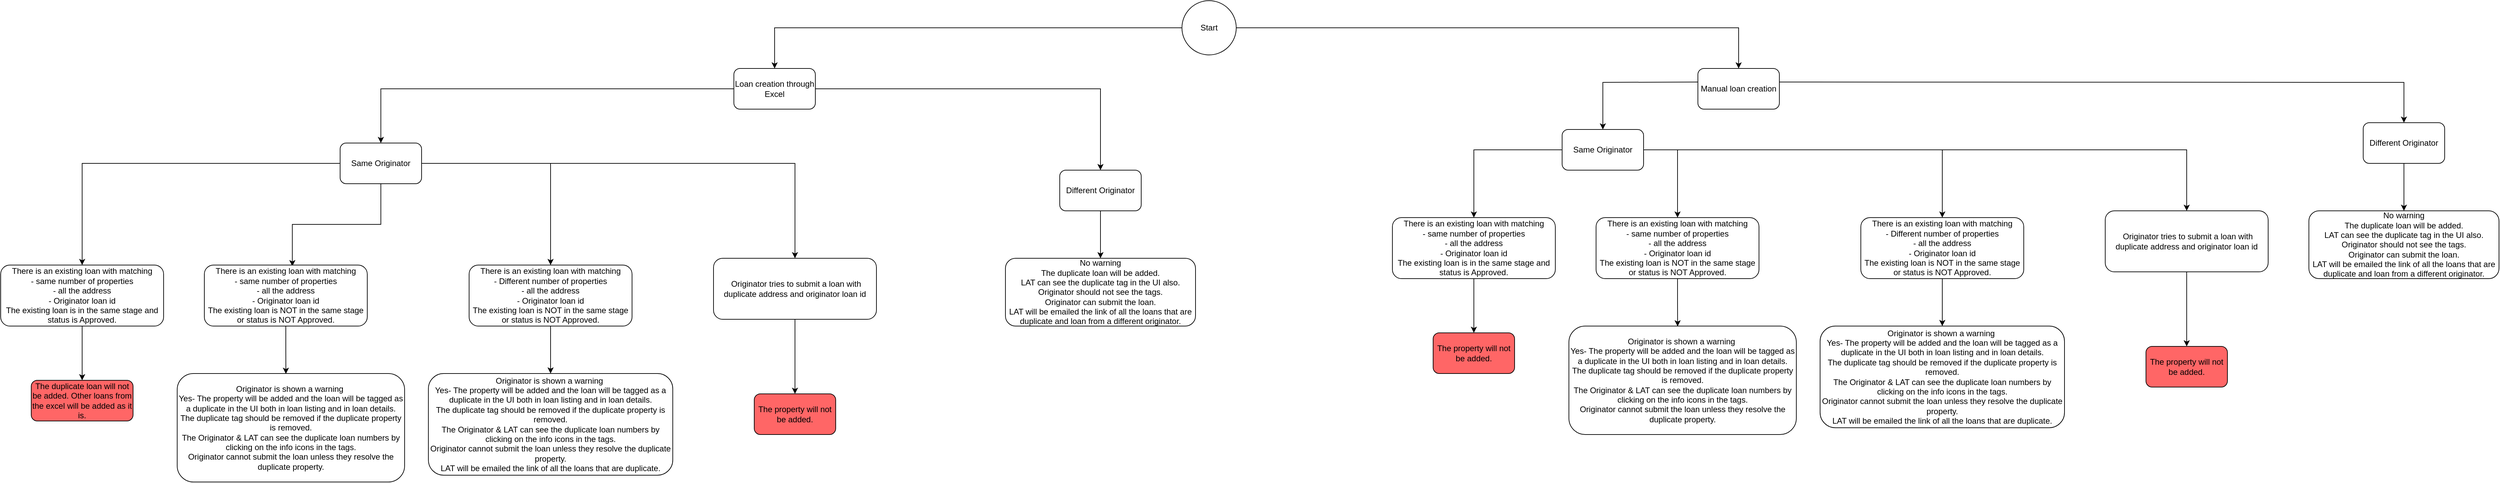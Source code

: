 <mxfile version="13.6.4" type="github">
  <diagram id="qH6c3s9MMgLRUwGL3_td" name="Page-1">
    <mxGraphModel dx="3066" dy="982" grid="1" gridSize="10" guides="1" tooltips="1" connect="1" arrows="1" fold="1" page="1" pageScale="1" pageWidth="850" pageHeight="1100" math="0" shadow="0">
      <root>
        <mxCell id="0" />
        <mxCell id="1" parent="0" />
        <mxCell id="ZVSDZQNDmMW8suPTSfCe-9" style="edgeStyle=orthogonalEdgeStyle;rounded=0;orthogonalLoop=1;jettySize=auto;html=1;entryX=0.5;entryY=0;entryDx=0;entryDy=0;" edge="1" parent="1" source="ZVSDZQNDmMW8suPTSfCe-1" target="ZVSDZQNDmMW8suPTSfCe-2">
          <mxGeometry relative="1" as="geometry" />
        </mxCell>
        <mxCell id="ZVSDZQNDmMW8suPTSfCe-10" style="edgeStyle=orthogonalEdgeStyle;rounded=0;orthogonalLoop=1;jettySize=auto;html=1;entryX=0.5;entryY=0;entryDx=0;entryDy=0;" edge="1" parent="1" source="ZVSDZQNDmMW8suPTSfCe-1" target="ZVSDZQNDmMW8suPTSfCe-3">
          <mxGeometry relative="1" as="geometry" />
        </mxCell>
        <mxCell id="ZVSDZQNDmMW8suPTSfCe-1" value="Start" style="ellipse;whiteSpace=wrap;html=1;aspect=fixed;" vertex="1" parent="1">
          <mxGeometry x="1110" y="40" width="80" height="80" as="geometry" />
        </mxCell>
        <mxCell id="ZVSDZQNDmMW8suPTSfCe-11" style="edgeStyle=orthogonalEdgeStyle;rounded=0;orthogonalLoop=1;jettySize=auto;html=1;entryX=0.5;entryY=0;entryDx=0;entryDy=0;" edge="1" parent="1" source="ZVSDZQNDmMW8suPTSfCe-2" target="ZVSDZQNDmMW8suPTSfCe-4">
          <mxGeometry relative="1" as="geometry" />
        </mxCell>
        <mxCell id="ZVSDZQNDmMW8suPTSfCe-12" style="edgeStyle=orthogonalEdgeStyle;rounded=0;orthogonalLoop=1;jettySize=auto;html=1;entryX=0.5;entryY=0;entryDx=0;entryDy=0;" edge="1" parent="1" source="ZVSDZQNDmMW8suPTSfCe-2" target="ZVSDZQNDmMW8suPTSfCe-5">
          <mxGeometry relative="1" as="geometry" />
        </mxCell>
        <mxCell id="ZVSDZQNDmMW8suPTSfCe-2" value="Loan creation through Excel" style="rounded=1;whiteSpace=wrap;html=1;" vertex="1" parent="1">
          <mxGeometry x="450" y="140" width="120" height="60" as="geometry" />
        </mxCell>
        <mxCell id="ZVSDZQNDmMW8suPTSfCe-13" style="edgeStyle=orthogonalEdgeStyle;rounded=0;orthogonalLoop=1;jettySize=auto;html=1;entryX=0.5;entryY=0;entryDx=0;entryDy=0;" edge="1" parent="1" target="ZVSDZQNDmMW8suPTSfCe-6">
          <mxGeometry relative="1" as="geometry">
            <mxPoint x="1870" y="160" as="sourcePoint" />
          </mxGeometry>
        </mxCell>
        <mxCell id="ZVSDZQNDmMW8suPTSfCe-14" style="edgeStyle=orthogonalEdgeStyle;rounded=0;orthogonalLoop=1;jettySize=auto;html=1;entryX=0.5;entryY=0;entryDx=0;entryDy=0;" edge="1" parent="1" target="ZVSDZQNDmMW8suPTSfCe-7">
          <mxGeometry relative="1" as="geometry">
            <mxPoint x="1990" y="160" as="sourcePoint" />
          </mxGeometry>
        </mxCell>
        <mxCell id="ZVSDZQNDmMW8suPTSfCe-3" value="&lt;span&gt;Manual loan creation&lt;/span&gt;" style="rounded=1;whiteSpace=wrap;html=1;" vertex="1" parent="1">
          <mxGeometry x="1870" y="140" width="120" height="60" as="geometry" />
        </mxCell>
        <mxCell id="ZVSDZQNDmMW8suPTSfCe-62" style="edgeStyle=orthogonalEdgeStyle;rounded=0;orthogonalLoop=1;jettySize=auto;html=1;entryX=0.5;entryY=0;entryDx=0;entryDy=0;" edge="1" parent="1" source="ZVSDZQNDmMW8suPTSfCe-4" target="ZVSDZQNDmMW8suPTSfCe-48">
          <mxGeometry relative="1" as="geometry" />
        </mxCell>
        <mxCell id="ZVSDZQNDmMW8suPTSfCe-63" style="edgeStyle=orthogonalEdgeStyle;rounded=0;orthogonalLoop=1;jettySize=auto;html=1;entryX=0.54;entryY=0.019;entryDx=0;entryDy=0;entryPerimeter=0;" edge="1" parent="1" source="ZVSDZQNDmMW8suPTSfCe-4" target="ZVSDZQNDmMW8suPTSfCe-51">
          <mxGeometry relative="1" as="geometry" />
        </mxCell>
        <mxCell id="ZVSDZQNDmMW8suPTSfCe-64" style="edgeStyle=orthogonalEdgeStyle;rounded=0;orthogonalLoop=1;jettySize=auto;html=1;entryX=0.5;entryY=0;entryDx=0;entryDy=0;" edge="1" parent="1" source="ZVSDZQNDmMW8suPTSfCe-4" target="ZVSDZQNDmMW8suPTSfCe-54">
          <mxGeometry relative="1" as="geometry" />
        </mxCell>
        <mxCell id="ZVSDZQNDmMW8suPTSfCe-65" style="edgeStyle=orthogonalEdgeStyle;rounded=0;orthogonalLoop=1;jettySize=auto;html=1;" edge="1" parent="1" source="ZVSDZQNDmMW8suPTSfCe-4" target="ZVSDZQNDmMW8suPTSfCe-57">
          <mxGeometry relative="1" as="geometry" />
        </mxCell>
        <mxCell id="ZVSDZQNDmMW8suPTSfCe-4" value="Same Originator" style="rounded=1;whiteSpace=wrap;html=1;" vertex="1" parent="1">
          <mxGeometry x="-130" y="250" width="120" height="60" as="geometry" />
        </mxCell>
        <mxCell id="ZVSDZQNDmMW8suPTSfCe-67" style="edgeStyle=orthogonalEdgeStyle;rounded=0;orthogonalLoop=1;jettySize=auto;html=1;entryX=0.5;entryY=0;entryDx=0;entryDy=0;" edge="1" parent="1" source="ZVSDZQNDmMW8suPTSfCe-5" target="ZVSDZQNDmMW8suPTSfCe-66">
          <mxGeometry relative="1" as="geometry" />
        </mxCell>
        <mxCell id="ZVSDZQNDmMW8suPTSfCe-5" value="Different Originator" style="rounded=1;whiteSpace=wrap;html=1;" vertex="1" parent="1">
          <mxGeometry x="930" y="290" width="120" height="60" as="geometry" />
        </mxCell>
        <mxCell id="ZVSDZQNDmMW8suPTSfCe-26" style="edgeStyle=orthogonalEdgeStyle;rounded=0;orthogonalLoop=1;jettySize=auto;html=1;entryX=0.5;entryY=0;entryDx=0;entryDy=0;" edge="1" parent="1" source="ZVSDZQNDmMW8suPTSfCe-6" target="ZVSDZQNDmMW8suPTSfCe-19">
          <mxGeometry relative="1" as="geometry" />
        </mxCell>
        <mxCell id="ZVSDZQNDmMW8suPTSfCe-27" style="edgeStyle=orthogonalEdgeStyle;rounded=0;orthogonalLoop=1;jettySize=auto;html=1;entryX=0.5;entryY=0;entryDx=0;entryDy=0;exitX=1;exitY=0.5;exitDx=0;exitDy=0;" edge="1" parent="1" source="ZVSDZQNDmMW8suPTSfCe-6" target="ZVSDZQNDmMW8suPTSfCe-23">
          <mxGeometry relative="1" as="geometry" />
        </mxCell>
        <mxCell id="ZVSDZQNDmMW8suPTSfCe-34" style="edgeStyle=orthogonalEdgeStyle;rounded=0;orthogonalLoop=1;jettySize=auto;html=1;entryX=0.5;entryY=0;entryDx=0;entryDy=0;" edge="1" parent="1" source="ZVSDZQNDmMW8suPTSfCe-6" target="ZVSDZQNDmMW8suPTSfCe-28">
          <mxGeometry relative="1" as="geometry" />
        </mxCell>
        <mxCell id="ZVSDZQNDmMW8suPTSfCe-35" style="edgeStyle=orthogonalEdgeStyle;rounded=0;orthogonalLoop=1;jettySize=auto;html=1;entryX=0.5;entryY=0;entryDx=0;entryDy=0;" edge="1" parent="1" source="ZVSDZQNDmMW8suPTSfCe-6" target="ZVSDZQNDmMW8suPTSfCe-31">
          <mxGeometry relative="1" as="geometry" />
        </mxCell>
        <mxCell id="ZVSDZQNDmMW8suPTSfCe-6" value="Same Originator" style="rounded=1;whiteSpace=wrap;html=1;" vertex="1" parent="1">
          <mxGeometry x="1670" y="230" width="120" height="60" as="geometry" />
        </mxCell>
        <mxCell id="ZVSDZQNDmMW8suPTSfCe-69" style="edgeStyle=orthogonalEdgeStyle;rounded=0;orthogonalLoop=1;jettySize=auto;html=1;entryX=0.5;entryY=0;entryDx=0;entryDy=0;" edge="1" parent="1" source="ZVSDZQNDmMW8suPTSfCe-7" target="ZVSDZQNDmMW8suPTSfCe-68">
          <mxGeometry relative="1" as="geometry" />
        </mxCell>
        <mxCell id="ZVSDZQNDmMW8suPTSfCe-7" value="Different Originator" style="rounded=1;whiteSpace=wrap;html=1;" vertex="1" parent="1">
          <mxGeometry x="2850" y="220" width="120" height="60" as="geometry" />
        </mxCell>
        <mxCell id="ZVSDZQNDmMW8suPTSfCe-21" style="edgeStyle=orthogonalEdgeStyle;rounded=0;orthogonalLoop=1;jettySize=auto;html=1;entryX=0.5;entryY=0;entryDx=0;entryDy=0;" edge="1" parent="1" source="ZVSDZQNDmMW8suPTSfCe-19" target="ZVSDZQNDmMW8suPTSfCe-20">
          <mxGeometry relative="1" as="geometry" />
        </mxCell>
        <mxCell id="ZVSDZQNDmMW8suPTSfCe-19" value="&lt;div&gt;There is an existing loan with matching&lt;/div&gt;&lt;div&gt;- same number of properties&lt;/div&gt;&lt;div&gt;- all the address&lt;/div&gt;&lt;div&gt;- Originator loan id&lt;/div&gt;&lt;div&gt;The existing loan is in the same stage and status is Approved.&lt;/div&gt;" style="rounded=1;whiteSpace=wrap;html=1;" vertex="1" parent="1">
          <mxGeometry x="1420" y="360" width="240" height="90" as="geometry" />
        </mxCell>
        <mxCell id="ZVSDZQNDmMW8suPTSfCe-20" value="The property will not be added." style="rounded=1;whiteSpace=wrap;html=1;fillColor=#FF6666;" vertex="1" parent="1">
          <mxGeometry x="1480" y="530" width="120" height="60" as="geometry" />
        </mxCell>
        <mxCell id="ZVSDZQNDmMW8suPTSfCe-25" style="edgeStyle=orthogonalEdgeStyle;rounded=0;orthogonalLoop=1;jettySize=auto;html=1;entryX=0.478;entryY=0.003;entryDx=0;entryDy=0;entryPerimeter=0;" edge="1" parent="1" source="ZVSDZQNDmMW8suPTSfCe-23" target="ZVSDZQNDmMW8suPTSfCe-24">
          <mxGeometry relative="1" as="geometry" />
        </mxCell>
        <mxCell id="ZVSDZQNDmMW8suPTSfCe-23" value="&lt;div&gt;There is an existing loan with matching&lt;/div&gt;&lt;div&gt;- same number of properties&lt;/div&gt;&lt;div&gt;- all the address&lt;/div&gt;&lt;div&gt;- Originator loan id&lt;/div&gt;&lt;div&gt;The existing loan is NOT in the same stage or status is NOT Approved.&lt;/div&gt;" style="rounded=1;whiteSpace=wrap;html=1;" vertex="1" parent="1">
          <mxGeometry x="1720" y="360" width="240" height="90" as="geometry" />
        </mxCell>
        <mxCell id="ZVSDZQNDmMW8suPTSfCe-24" value="&lt;div&gt;Originator is shown a warning&amp;nbsp;&lt;/div&gt;&lt;div&gt;Yes- The property will be added and the loan will be tagged as a duplicate in the UI both in loan listing and in loan details.&lt;/div&gt;&lt;div&gt;The duplicate tag should be removed if the duplicate property is removed.&lt;/div&gt;&lt;div&gt;The Originator &amp;amp; LAT can see the duplicate loan numbers by clicking on the info icons in the tags.&lt;/div&gt;&lt;div&gt;Originator cannot submit the loan unless they resolve the duplicate property.&lt;/div&gt;" style="rounded=1;whiteSpace=wrap;html=1;" vertex="1" parent="1">
          <mxGeometry x="1680" y="520" width="335" height="160" as="geometry" />
        </mxCell>
        <mxCell id="ZVSDZQNDmMW8suPTSfCe-30" value="" style="edgeStyle=orthogonalEdgeStyle;rounded=0;orthogonalLoop=1;jettySize=auto;html=1;" edge="1" parent="1" source="ZVSDZQNDmMW8suPTSfCe-28" target="ZVSDZQNDmMW8suPTSfCe-29">
          <mxGeometry relative="1" as="geometry" />
        </mxCell>
        <mxCell id="ZVSDZQNDmMW8suPTSfCe-28" value="&lt;div&gt;There is an existing loan with matching&lt;/div&gt;&lt;div&gt;- Different number of properties&lt;/div&gt;&lt;div&gt;- all the address&lt;/div&gt;&lt;div&gt;- Originator loan id&lt;/div&gt;&lt;div&gt;The existing loan is NOT in the same stage or status is NOT Approved.&lt;/div&gt;" style="rounded=1;whiteSpace=wrap;html=1;" vertex="1" parent="1">
          <mxGeometry x="2110" y="360" width="240" height="90" as="geometry" />
        </mxCell>
        <mxCell id="ZVSDZQNDmMW8suPTSfCe-29" value="&lt;div&gt;Originator is shown a warning&amp;nbsp;&lt;/div&gt;&lt;div&gt;Yes- The property will be added and the loan will be tagged as a duplicate in the UI both in loan listing and in loan details.&lt;/div&gt;&lt;div&gt;The duplicate tag should be removed if the duplicate property is removed.&lt;/div&gt;&lt;div&gt;The Originator &amp;amp; LAT can see the duplicate loan numbers by clicking on the info icons in the tags.&lt;/div&gt;&lt;div&gt;Originator cannot submit the loan unless they resolve the duplicate property.&lt;/div&gt;&lt;div&gt;LAT will be emailed the link of all the loans that are duplicate.&lt;/div&gt;" style="rounded=1;whiteSpace=wrap;html=1;" vertex="1" parent="1">
          <mxGeometry x="2050" y="520" width="360" height="150" as="geometry" />
        </mxCell>
        <mxCell id="ZVSDZQNDmMW8suPTSfCe-33" style="edgeStyle=orthogonalEdgeStyle;rounded=0;orthogonalLoop=1;jettySize=auto;html=1;entryX=0.5;entryY=0;entryDx=0;entryDy=0;" edge="1" parent="1" source="ZVSDZQNDmMW8suPTSfCe-31" target="ZVSDZQNDmMW8suPTSfCe-32">
          <mxGeometry relative="1" as="geometry" />
        </mxCell>
        <mxCell id="ZVSDZQNDmMW8suPTSfCe-31" value="&amp;nbsp;Originator tries to submit a loan with duplicate address and originator loan id" style="rounded=1;whiteSpace=wrap;html=1;" vertex="1" parent="1">
          <mxGeometry x="2470" y="350" width="240" height="90" as="geometry" />
        </mxCell>
        <mxCell id="ZVSDZQNDmMW8suPTSfCe-32" value="The property will not be added." style="rounded=1;whiteSpace=wrap;html=1;fillColor=#FF6666;" vertex="1" parent="1">
          <mxGeometry x="2530" y="550" width="120" height="60" as="geometry" />
        </mxCell>
        <mxCell id="ZVSDZQNDmMW8suPTSfCe-47" style="edgeStyle=orthogonalEdgeStyle;rounded=0;orthogonalLoop=1;jettySize=auto;html=1;entryX=0.5;entryY=0;entryDx=0;entryDy=0;" edge="1" parent="1" source="ZVSDZQNDmMW8suPTSfCe-48" target="ZVSDZQNDmMW8suPTSfCe-49">
          <mxGeometry relative="1" as="geometry" />
        </mxCell>
        <mxCell id="ZVSDZQNDmMW8suPTSfCe-48" value="&lt;div&gt;There is an existing loan with matching&lt;/div&gt;&lt;div&gt;- same number of properties&lt;/div&gt;&lt;div&gt;- all the address&lt;/div&gt;&lt;div&gt;- Originator loan id&lt;/div&gt;&lt;div&gt;The existing loan is in the same stage and status is Approved.&lt;/div&gt;" style="rounded=1;whiteSpace=wrap;html=1;" vertex="1" parent="1">
          <mxGeometry x="-630" y="430" width="240" height="90" as="geometry" />
        </mxCell>
        <mxCell id="ZVSDZQNDmMW8suPTSfCe-49" value="The duplicate loan will not be added. Other loans from the excel will be added as it is." style="rounded=1;whiteSpace=wrap;html=1;fillColor=#FF6666;" vertex="1" parent="1">
          <mxGeometry x="-585" y="600" width="150" height="60" as="geometry" />
        </mxCell>
        <mxCell id="ZVSDZQNDmMW8suPTSfCe-50" style="edgeStyle=orthogonalEdgeStyle;rounded=0;orthogonalLoop=1;jettySize=auto;html=1;entryX=0.478;entryY=0.003;entryDx=0;entryDy=0;entryPerimeter=0;" edge="1" parent="1" source="ZVSDZQNDmMW8suPTSfCe-51" target="ZVSDZQNDmMW8suPTSfCe-52">
          <mxGeometry relative="1" as="geometry" />
        </mxCell>
        <mxCell id="ZVSDZQNDmMW8suPTSfCe-51" value="&lt;div&gt;There is an existing loan with matching&lt;/div&gt;&lt;div&gt;- same number of properties&lt;/div&gt;&lt;div&gt;- all the address&lt;/div&gt;&lt;div&gt;- Originator loan id&lt;/div&gt;&lt;div&gt;The existing loan is NOT in the same stage or status is NOT Approved.&lt;/div&gt;" style="rounded=1;whiteSpace=wrap;html=1;" vertex="1" parent="1">
          <mxGeometry x="-330" y="430" width="240" height="90" as="geometry" />
        </mxCell>
        <mxCell id="ZVSDZQNDmMW8suPTSfCe-52" value="&lt;div&gt;Originator is shown a warning&amp;nbsp;&lt;/div&gt;&lt;div&gt;Yes- The property will be added and the loan will be tagged as a duplicate in the UI both in loan listing and in loan details.&lt;/div&gt;&lt;div&gt;The duplicate tag should be removed if the duplicate property is removed.&lt;/div&gt;&lt;div&gt;The Originator &amp;amp; LAT can see the duplicate loan numbers by clicking on the info icons in the tags.&lt;/div&gt;&lt;div&gt;Originator cannot submit the loan unless they resolve the duplicate property.&lt;/div&gt;" style="rounded=1;whiteSpace=wrap;html=1;" vertex="1" parent="1">
          <mxGeometry x="-370" y="590" width="335" height="160" as="geometry" />
        </mxCell>
        <mxCell id="ZVSDZQNDmMW8suPTSfCe-53" value="" style="edgeStyle=orthogonalEdgeStyle;rounded=0;orthogonalLoop=1;jettySize=auto;html=1;" edge="1" parent="1" source="ZVSDZQNDmMW8suPTSfCe-54" target="ZVSDZQNDmMW8suPTSfCe-55">
          <mxGeometry relative="1" as="geometry" />
        </mxCell>
        <mxCell id="ZVSDZQNDmMW8suPTSfCe-54" value="&lt;div&gt;There is an existing loan with matching&lt;/div&gt;&lt;div&gt;- Different number of properties&lt;/div&gt;&lt;div&gt;- all the address&lt;/div&gt;&lt;div&gt;- Originator loan id&lt;/div&gt;&lt;div&gt;The existing loan is NOT in the same stage or status is NOT Approved.&lt;/div&gt;" style="rounded=1;whiteSpace=wrap;html=1;" vertex="1" parent="1">
          <mxGeometry x="60" y="430" width="240" height="90" as="geometry" />
        </mxCell>
        <mxCell id="ZVSDZQNDmMW8suPTSfCe-55" value="&lt;div&gt;Originator is shown a warning&amp;nbsp;&lt;/div&gt;&lt;div&gt;Yes- The property will be added and the loan will be tagged as a duplicate in the UI both in loan listing and in loan details.&lt;/div&gt;&lt;div&gt;The duplicate tag should be removed if the duplicate property is removed.&lt;/div&gt;&lt;div&gt;The Originator &amp;amp; LAT can see the duplicate loan numbers by clicking on the info icons in the tags.&lt;/div&gt;&lt;div&gt;Originator cannot submit the loan unless they resolve the duplicate property.&lt;/div&gt;&lt;div&gt;LAT will be emailed the link of all the loans that are duplicate.&lt;/div&gt;" style="rounded=1;whiteSpace=wrap;html=1;" vertex="1" parent="1">
          <mxGeometry y="590" width="360" height="150" as="geometry" />
        </mxCell>
        <mxCell id="ZVSDZQNDmMW8suPTSfCe-56" style="edgeStyle=orthogonalEdgeStyle;rounded=0;orthogonalLoop=1;jettySize=auto;html=1;entryX=0.5;entryY=0;entryDx=0;entryDy=0;" edge="1" parent="1" source="ZVSDZQNDmMW8suPTSfCe-57" target="ZVSDZQNDmMW8suPTSfCe-58">
          <mxGeometry relative="1" as="geometry" />
        </mxCell>
        <mxCell id="ZVSDZQNDmMW8suPTSfCe-57" value="&amp;nbsp;Originator tries to submit a loan with duplicate address and originator loan id" style="rounded=1;whiteSpace=wrap;html=1;" vertex="1" parent="1">
          <mxGeometry x="420" y="420" width="240" height="90" as="geometry" />
        </mxCell>
        <mxCell id="ZVSDZQNDmMW8suPTSfCe-58" value="The property will not be added." style="rounded=1;whiteSpace=wrap;html=1;fillColor=#FF6666;" vertex="1" parent="1">
          <mxGeometry x="480" y="620" width="120" height="60" as="geometry" />
        </mxCell>
        <mxCell id="ZVSDZQNDmMW8suPTSfCe-66" value="&lt;div&gt;No warning&lt;span&gt;	&lt;/span&gt;&lt;/div&gt;&lt;div&gt;The duplicate loan will be added.&lt;/div&gt;&lt;div&gt;LAT can see the duplicate tag in the UI also. Originator should not see the tags.&lt;/div&gt;&lt;div&gt;Originator can submit the loan.&lt;/div&gt;&lt;div&gt;LAT will be emailed the link of all the loans that are duplicate and loan from a different originator.&lt;/div&gt;" style="rounded=1;whiteSpace=wrap;html=1;" vertex="1" parent="1">
          <mxGeometry x="850" y="420" width="280" height="100" as="geometry" />
        </mxCell>
        <mxCell id="ZVSDZQNDmMW8suPTSfCe-68" value="&lt;div&gt;No warning&lt;span&gt;	&lt;/span&gt;&lt;/div&gt;&lt;div&gt;The duplicate loan will be added.&lt;/div&gt;&lt;div&gt;LAT can see the duplicate tag in the UI also. Originator should not see the tags.&lt;/div&gt;&lt;div&gt;Originator can submit the loan.&lt;/div&gt;&lt;div&gt;LAT will be emailed the link of all the loans that are duplicate and loan from a different originator.&lt;/div&gt;" style="rounded=1;whiteSpace=wrap;html=1;" vertex="1" parent="1">
          <mxGeometry x="2770" y="350" width="280" height="100" as="geometry" />
        </mxCell>
      </root>
    </mxGraphModel>
  </diagram>
</mxfile>
